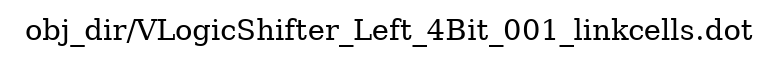 digraph v3graph {
	graph	[label="obj_dir/VLogicShifter_Left_4Bit_001_linkcells.dot",
		 labelloc=t, labeljust=l,
		 //size="7.5,10",
		 rankdir=TB];
}
